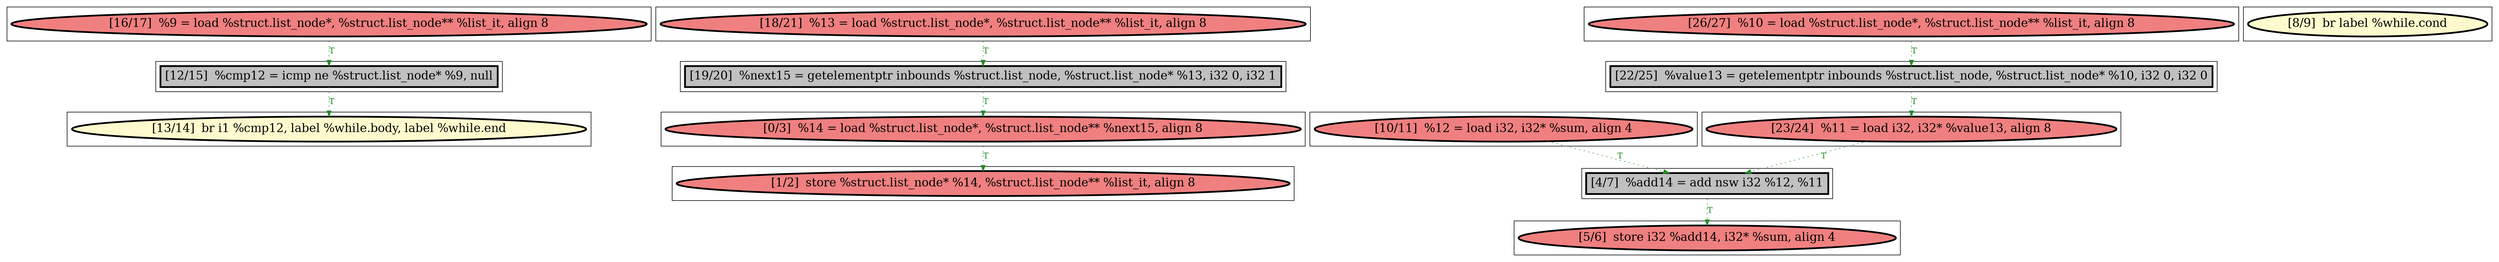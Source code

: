 
digraph G {



node924->node922 [style=dotted,color=forestgreen,label="T",fontcolor=forestgreen ]
node926->node924 [style=dotted,color=forestgreen,label="T",fontcolor=forestgreen ]
node917->node921 [style=dotted,color=forestgreen,label="T",fontcolor=forestgreen ]
node920->node918 [style=dotted,color=forestgreen,label="T",fontcolor=forestgreen ]
node928->node917 [style=dotted,color=forestgreen,label="T",fontcolor=forestgreen ]
node927->node929 [style=dotted,color=forestgreen,label="T",fontcolor=forestgreen ]
node918->node923 [style=dotted,color=forestgreen,label="T",fontcolor=forestgreen ]
node925->node918 [style=dotted,color=forestgreen,label="T",fontcolor=forestgreen ]
node929->node925 [style=dotted,color=forestgreen,label="T",fontcolor=forestgreen ]
node930->node928 [style=dotted,color=forestgreen,label="T",fontcolor=forestgreen ]


subgraph cluster13 {


node930 [penwidth=3.0,fontsize=20,fillcolor=lightcoral,label="[18/21]  %13 = load %struct.list_node*, %struct.list_node** %list_it, align 8",shape=ellipse,style=filled ]



}

subgraph cluster11 {


node928 [penwidth=3.0,fontsize=20,fillcolor=grey,label="[19/20]  %next15 = getelementptr inbounds %struct.list_node, %struct.list_node* %13, i32 0, i32 1",shape=rectangle,style=filled ]



}

subgraph cluster10 {


node927 [penwidth=3.0,fontsize=20,fillcolor=lightcoral,label="[26/27]  %10 = load %struct.list_node*, %struct.list_node** %list_it, align 8",shape=ellipse,style=filled ]



}

subgraph cluster9 {


node926 [penwidth=3.0,fontsize=20,fillcolor=lightcoral,label="[16/17]  %9 = load %struct.list_node*, %struct.list_node** %list_it, align 8",shape=ellipse,style=filled ]



}

subgraph cluster8 {


node925 [penwidth=3.0,fontsize=20,fillcolor=lightcoral,label="[23/24]  %11 = load i32, i32* %value13, align 8",shape=ellipse,style=filled ]



}

subgraph cluster7 {


node924 [penwidth=3.0,fontsize=20,fillcolor=grey,label="[12/15]  %cmp12 = icmp ne %struct.list_node* %9, null",shape=rectangle,style=filled ]



}

subgraph cluster6 {


node923 [penwidth=3.0,fontsize=20,fillcolor=lightcoral,label="[5/6]  store i32 %add14, i32* %sum, align 4",shape=ellipse,style=filled ]



}

subgraph cluster0 {


node917 [penwidth=3.0,fontsize=20,fillcolor=lightcoral,label="[0/3]  %14 = load %struct.list_node*, %struct.list_node** %next15, align 8",shape=ellipse,style=filled ]



}

subgraph cluster12 {


node929 [penwidth=3.0,fontsize=20,fillcolor=grey,label="[22/25]  %value13 = getelementptr inbounds %struct.list_node, %struct.list_node* %10, i32 0, i32 0",shape=rectangle,style=filled ]



}

subgraph cluster5 {


node922 [penwidth=3.0,fontsize=20,fillcolor=lemonchiffon,label="[13/14]  br i1 %cmp12, label %while.body, label %while.end",shape=ellipse,style=filled ]



}

subgraph cluster1 {


node918 [penwidth=3.0,fontsize=20,fillcolor=grey,label="[4/7]  %add14 = add nsw i32 %12, %11",shape=rectangle,style=filled ]



}

subgraph cluster2 {


node919 [penwidth=3.0,fontsize=20,fillcolor=lemonchiffon,label="[8/9]  br label %while.cond",shape=ellipse,style=filled ]



}

subgraph cluster3 {


node920 [penwidth=3.0,fontsize=20,fillcolor=lightcoral,label="[10/11]  %12 = load i32, i32* %sum, align 4",shape=ellipse,style=filled ]



}

subgraph cluster4 {


node921 [penwidth=3.0,fontsize=20,fillcolor=lightcoral,label="[1/2]  store %struct.list_node* %14, %struct.list_node** %list_it, align 8",shape=ellipse,style=filled ]



}

}
